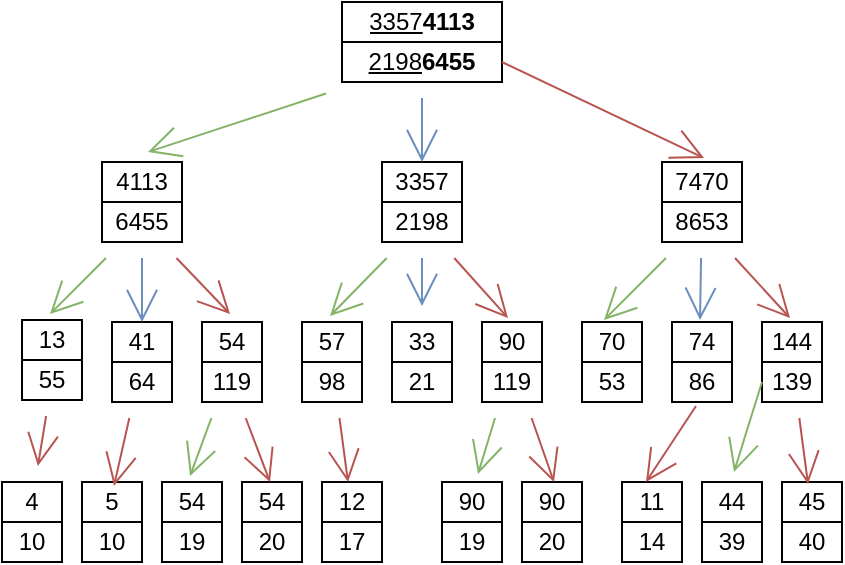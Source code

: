 <mxfile version="15.3.5" type="github">
  <diagram id="dAYgQcbT6BfOUovO4Bs9" name="Page-1">
    <mxGraphModel dx="868" dy="482" grid="1" gridSize="10" guides="1" tooltips="1" connect="1" arrows="1" fold="1" page="1" pageScale="1" pageWidth="240" pageHeight="360" math="0" shadow="0">
      <root>
        <mxCell id="0" />
        <mxCell id="1" parent="0" />
        <mxCell id="z8ccg5G6_Xe8EJRNO6vA-19" value="" style="shape=table;startSize=0;container=1;collapsible=0;childLayout=tableLayout;hachureGap=4;pointerEvents=0;" vertex="1" parent="1">
          <mxGeometry x="30" y="270" width="30" height="40" as="geometry" />
        </mxCell>
        <mxCell id="z8ccg5G6_Xe8EJRNO6vA-20" value="" style="shape=partialRectangle;collapsible=0;dropTarget=0;pointerEvents=0;fillColor=none;top=0;left=0;bottom=0;right=0;points=[[0,0.5],[1,0.5]];portConstraint=eastwest;hachureGap=4;" vertex="1" parent="z8ccg5G6_Xe8EJRNO6vA-19">
          <mxGeometry width="30" height="20" as="geometry" />
        </mxCell>
        <mxCell id="z8ccg5G6_Xe8EJRNO6vA-21" value="4" style="shape=partialRectangle;html=1;whiteSpace=wrap;connectable=0;overflow=hidden;fillColor=none;top=0;left=0;bottom=0;right=0;pointerEvents=1;hachureGap=4;" vertex="1" parent="z8ccg5G6_Xe8EJRNO6vA-20">
          <mxGeometry width="30" height="20" as="geometry">
            <mxRectangle width="30" height="20" as="alternateBounds" />
          </mxGeometry>
        </mxCell>
        <mxCell id="z8ccg5G6_Xe8EJRNO6vA-22" value="" style="shape=partialRectangle;collapsible=0;dropTarget=0;pointerEvents=0;fillColor=none;top=0;left=0;bottom=0;right=0;points=[[0,0.5],[1,0.5]];portConstraint=eastwest;hachureGap=4;" vertex="1" parent="z8ccg5G6_Xe8EJRNO6vA-19">
          <mxGeometry y="20" width="30" height="20" as="geometry" />
        </mxCell>
        <mxCell id="z8ccg5G6_Xe8EJRNO6vA-23" value="10" style="shape=partialRectangle;html=1;whiteSpace=wrap;connectable=0;overflow=hidden;fillColor=none;top=0;left=0;bottom=0;right=0;pointerEvents=1;hachureGap=4;" vertex="1" parent="z8ccg5G6_Xe8EJRNO6vA-22">
          <mxGeometry width="30" height="20" as="geometry">
            <mxRectangle width="30" height="20" as="alternateBounds" />
          </mxGeometry>
        </mxCell>
        <mxCell id="z8ccg5G6_Xe8EJRNO6vA-24" value="" style="shape=table;startSize=0;container=1;collapsible=0;childLayout=tableLayout;hachureGap=4;pointerEvents=0;" vertex="1" parent="1">
          <mxGeometry x="70" y="270" width="30" height="40" as="geometry" />
        </mxCell>
        <mxCell id="z8ccg5G6_Xe8EJRNO6vA-25" value="" style="shape=partialRectangle;collapsible=0;dropTarget=0;pointerEvents=0;fillColor=none;top=0;left=0;bottom=0;right=0;points=[[0,0.5],[1,0.5]];portConstraint=eastwest;hachureGap=4;" vertex="1" parent="z8ccg5G6_Xe8EJRNO6vA-24">
          <mxGeometry width="30" height="20" as="geometry" />
        </mxCell>
        <mxCell id="z8ccg5G6_Xe8EJRNO6vA-26" value="5" style="shape=partialRectangle;html=1;whiteSpace=wrap;connectable=0;overflow=hidden;fillColor=none;top=0;left=0;bottom=0;right=0;pointerEvents=1;hachureGap=4;" vertex="1" parent="z8ccg5G6_Xe8EJRNO6vA-25">
          <mxGeometry width="30" height="20" as="geometry">
            <mxRectangle width="30" height="20" as="alternateBounds" />
          </mxGeometry>
        </mxCell>
        <mxCell id="z8ccg5G6_Xe8EJRNO6vA-27" value="" style="shape=partialRectangle;collapsible=0;dropTarget=0;pointerEvents=0;fillColor=none;top=0;left=0;bottom=0;right=0;points=[[0,0.5],[1,0.5]];portConstraint=eastwest;hachureGap=4;" vertex="1" parent="z8ccg5G6_Xe8EJRNO6vA-24">
          <mxGeometry y="20" width="30" height="20" as="geometry" />
        </mxCell>
        <mxCell id="z8ccg5G6_Xe8EJRNO6vA-28" value="10" style="shape=partialRectangle;html=1;whiteSpace=wrap;connectable=0;overflow=hidden;fillColor=none;top=0;left=0;bottom=0;right=0;pointerEvents=1;hachureGap=4;" vertex="1" parent="z8ccg5G6_Xe8EJRNO6vA-27">
          <mxGeometry width="30" height="20" as="geometry">
            <mxRectangle width="30" height="20" as="alternateBounds" />
          </mxGeometry>
        </mxCell>
        <mxCell id="z8ccg5G6_Xe8EJRNO6vA-29" value="" style="shape=table;startSize=0;container=1;collapsible=0;childLayout=tableLayout;hachureGap=4;pointerEvents=0;" vertex="1" parent="1">
          <mxGeometry x="110" y="270" width="30" height="40" as="geometry" />
        </mxCell>
        <mxCell id="z8ccg5G6_Xe8EJRNO6vA-30" value="" style="shape=partialRectangle;collapsible=0;dropTarget=0;pointerEvents=0;fillColor=none;top=0;left=0;bottom=0;right=0;points=[[0,0.5],[1,0.5]];portConstraint=eastwest;hachureGap=4;" vertex="1" parent="z8ccg5G6_Xe8EJRNO6vA-29">
          <mxGeometry width="30" height="20" as="geometry" />
        </mxCell>
        <mxCell id="z8ccg5G6_Xe8EJRNO6vA-31" value="54" style="shape=partialRectangle;html=1;whiteSpace=wrap;connectable=0;overflow=hidden;fillColor=none;top=0;left=0;bottom=0;right=0;pointerEvents=1;hachureGap=4;" vertex="1" parent="z8ccg5G6_Xe8EJRNO6vA-30">
          <mxGeometry width="30" height="20" as="geometry">
            <mxRectangle width="30" height="20" as="alternateBounds" />
          </mxGeometry>
        </mxCell>
        <mxCell id="z8ccg5G6_Xe8EJRNO6vA-32" value="" style="shape=partialRectangle;collapsible=0;dropTarget=0;pointerEvents=0;fillColor=none;top=0;left=0;bottom=0;right=0;points=[[0,0.5],[1,0.5]];portConstraint=eastwest;hachureGap=4;" vertex="1" parent="z8ccg5G6_Xe8EJRNO6vA-29">
          <mxGeometry y="20" width="30" height="20" as="geometry" />
        </mxCell>
        <mxCell id="z8ccg5G6_Xe8EJRNO6vA-33" value="19" style="shape=partialRectangle;html=1;whiteSpace=wrap;connectable=0;overflow=hidden;fillColor=none;top=0;left=0;bottom=0;right=0;pointerEvents=1;hachureGap=4;" vertex="1" parent="z8ccg5G6_Xe8EJRNO6vA-32">
          <mxGeometry width="30" height="20" as="geometry">
            <mxRectangle width="30" height="20" as="alternateBounds" />
          </mxGeometry>
        </mxCell>
        <mxCell id="z8ccg5G6_Xe8EJRNO6vA-34" value="" style="shape=table;startSize=0;container=1;collapsible=0;childLayout=tableLayout;hachureGap=4;pointerEvents=0;" vertex="1" parent="1">
          <mxGeometry x="150" y="270" width="30" height="40" as="geometry" />
        </mxCell>
        <mxCell id="z8ccg5G6_Xe8EJRNO6vA-35" value="" style="shape=partialRectangle;collapsible=0;dropTarget=0;pointerEvents=0;fillColor=none;top=0;left=0;bottom=0;right=0;points=[[0,0.5],[1,0.5]];portConstraint=eastwest;hachureGap=4;" vertex="1" parent="z8ccg5G6_Xe8EJRNO6vA-34">
          <mxGeometry width="30" height="20" as="geometry" />
        </mxCell>
        <mxCell id="z8ccg5G6_Xe8EJRNO6vA-36" value="54" style="shape=partialRectangle;html=1;whiteSpace=wrap;connectable=0;overflow=hidden;fillColor=none;top=0;left=0;bottom=0;right=0;pointerEvents=1;hachureGap=4;" vertex="1" parent="z8ccg5G6_Xe8EJRNO6vA-35">
          <mxGeometry width="30" height="20" as="geometry">
            <mxRectangle width="30" height="20" as="alternateBounds" />
          </mxGeometry>
        </mxCell>
        <mxCell id="z8ccg5G6_Xe8EJRNO6vA-37" value="" style="shape=partialRectangle;collapsible=0;dropTarget=0;pointerEvents=0;fillColor=none;top=0;left=0;bottom=0;right=0;points=[[0,0.5],[1,0.5]];portConstraint=eastwest;hachureGap=4;" vertex="1" parent="z8ccg5G6_Xe8EJRNO6vA-34">
          <mxGeometry y="20" width="30" height="20" as="geometry" />
        </mxCell>
        <mxCell id="z8ccg5G6_Xe8EJRNO6vA-38" value="20" style="shape=partialRectangle;html=1;whiteSpace=wrap;connectable=0;overflow=hidden;fillColor=none;top=0;left=0;bottom=0;right=0;pointerEvents=1;hachureGap=4;" vertex="1" parent="z8ccg5G6_Xe8EJRNO6vA-37">
          <mxGeometry width="30" height="20" as="geometry">
            <mxRectangle width="30" height="20" as="alternateBounds" />
          </mxGeometry>
        </mxCell>
        <mxCell id="z8ccg5G6_Xe8EJRNO6vA-39" value="" style="shape=table;startSize=0;container=1;collapsible=0;childLayout=tableLayout;hachureGap=4;pointerEvents=0;" vertex="1" parent="1">
          <mxGeometry x="190" y="270" width="30" height="40" as="geometry" />
        </mxCell>
        <mxCell id="z8ccg5G6_Xe8EJRNO6vA-40" value="" style="shape=partialRectangle;collapsible=0;dropTarget=0;pointerEvents=0;fillColor=none;top=0;left=0;bottom=0;right=0;points=[[0,0.5],[1,0.5]];portConstraint=eastwest;hachureGap=4;" vertex="1" parent="z8ccg5G6_Xe8EJRNO6vA-39">
          <mxGeometry width="30" height="20" as="geometry" />
        </mxCell>
        <mxCell id="z8ccg5G6_Xe8EJRNO6vA-41" value="12" style="shape=partialRectangle;html=1;whiteSpace=wrap;connectable=0;overflow=hidden;fillColor=none;top=0;left=0;bottom=0;right=0;pointerEvents=1;hachureGap=4;" vertex="1" parent="z8ccg5G6_Xe8EJRNO6vA-40">
          <mxGeometry width="30" height="20" as="geometry">
            <mxRectangle width="30" height="20" as="alternateBounds" />
          </mxGeometry>
        </mxCell>
        <mxCell id="z8ccg5G6_Xe8EJRNO6vA-42" value="" style="shape=partialRectangle;collapsible=0;dropTarget=0;pointerEvents=0;fillColor=none;top=0;left=0;bottom=0;right=0;points=[[0,0.5],[1,0.5]];portConstraint=eastwest;hachureGap=4;" vertex="1" parent="z8ccg5G6_Xe8EJRNO6vA-39">
          <mxGeometry y="20" width="30" height="20" as="geometry" />
        </mxCell>
        <mxCell id="z8ccg5G6_Xe8EJRNO6vA-43" value="17" style="shape=partialRectangle;html=1;whiteSpace=wrap;connectable=0;overflow=hidden;fillColor=none;top=0;left=0;bottom=0;right=0;pointerEvents=1;hachureGap=4;" vertex="1" parent="z8ccg5G6_Xe8EJRNO6vA-42">
          <mxGeometry width="30" height="20" as="geometry">
            <mxRectangle width="30" height="20" as="alternateBounds" />
          </mxGeometry>
        </mxCell>
        <mxCell id="z8ccg5G6_Xe8EJRNO6vA-44" value="" style="shape=table;startSize=0;container=1;collapsible=0;childLayout=tableLayout;hachureGap=4;pointerEvents=0;" vertex="1" parent="1">
          <mxGeometry x="250" y="270" width="30" height="40" as="geometry" />
        </mxCell>
        <mxCell id="z8ccg5G6_Xe8EJRNO6vA-45" value="" style="shape=partialRectangle;collapsible=0;dropTarget=0;pointerEvents=0;fillColor=none;top=0;left=0;bottom=0;right=0;points=[[0,0.5],[1,0.5]];portConstraint=eastwest;hachureGap=4;" vertex="1" parent="z8ccg5G6_Xe8EJRNO6vA-44">
          <mxGeometry width="30" height="20" as="geometry" />
        </mxCell>
        <mxCell id="z8ccg5G6_Xe8EJRNO6vA-46" value="90" style="shape=partialRectangle;html=1;whiteSpace=wrap;connectable=0;overflow=hidden;fillColor=none;top=0;left=0;bottom=0;right=0;pointerEvents=1;hachureGap=4;" vertex="1" parent="z8ccg5G6_Xe8EJRNO6vA-45">
          <mxGeometry width="30" height="20" as="geometry">
            <mxRectangle width="30" height="20" as="alternateBounds" />
          </mxGeometry>
        </mxCell>
        <mxCell id="z8ccg5G6_Xe8EJRNO6vA-47" value="" style="shape=partialRectangle;collapsible=0;dropTarget=0;pointerEvents=0;fillColor=none;top=0;left=0;bottom=0;right=0;points=[[0,0.5],[1,0.5]];portConstraint=eastwest;hachureGap=4;" vertex="1" parent="z8ccg5G6_Xe8EJRNO6vA-44">
          <mxGeometry y="20" width="30" height="20" as="geometry" />
        </mxCell>
        <mxCell id="z8ccg5G6_Xe8EJRNO6vA-48" value="19" style="shape=partialRectangle;html=1;whiteSpace=wrap;connectable=0;overflow=hidden;fillColor=none;top=0;left=0;bottom=0;right=0;pointerEvents=1;hachureGap=4;" vertex="1" parent="z8ccg5G6_Xe8EJRNO6vA-47">
          <mxGeometry width="30" height="20" as="geometry">
            <mxRectangle width="30" height="20" as="alternateBounds" />
          </mxGeometry>
        </mxCell>
        <mxCell id="z8ccg5G6_Xe8EJRNO6vA-49" value="" style="shape=table;startSize=0;container=1;collapsible=0;childLayout=tableLayout;hachureGap=4;pointerEvents=0;" vertex="1" parent="1">
          <mxGeometry x="290" y="270" width="30" height="40" as="geometry" />
        </mxCell>
        <mxCell id="z8ccg5G6_Xe8EJRNO6vA-50" value="" style="shape=partialRectangle;collapsible=0;dropTarget=0;pointerEvents=0;fillColor=none;top=0;left=0;bottom=0;right=0;points=[[0,0.5],[1,0.5]];portConstraint=eastwest;hachureGap=4;" vertex="1" parent="z8ccg5G6_Xe8EJRNO6vA-49">
          <mxGeometry width="30" height="20" as="geometry" />
        </mxCell>
        <mxCell id="z8ccg5G6_Xe8EJRNO6vA-51" value="90" style="shape=partialRectangle;html=1;whiteSpace=wrap;connectable=0;overflow=hidden;fillColor=none;top=0;left=0;bottom=0;right=0;pointerEvents=1;hachureGap=4;" vertex="1" parent="z8ccg5G6_Xe8EJRNO6vA-50">
          <mxGeometry width="30" height="20" as="geometry">
            <mxRectangle width="30" height="20" as="alternateBounds" />
          </mxGeometry>
        </mxCell>
        <mxCell id="z8ccg5G6_Xe8EJRNO6vA-52" value="" style="shape=partialRectangle;collapsible=0;dropTarget=0;pointerEvents=0;fillColor=none;top=0;left=0;bottom=0;right=0;points=[[0,0.5],[1,0.5]];portConstraint=eastwest;hachureGap=4;" vertex="1" parent="z8ccg5G6_Xe8EJRNO6vA-49">
          <mxGeometry y="20" width="30" height="20" as="geometry" />
        </mxCell>
        <mxCell id="z8ccg5G6_Xe8EJRNO6vA-53" value="20" style="shape=partialRectangle;html=1;whiteSpace=wrap;connectable=0;overflow=hidden;fillColor=none;top=0;left=0;bottom=0;right=0;pointerEvents=1;hachureGap=4;" vertex="1" parent="z8ccg5G6_Xe8EJRNO6vA-52">
          <mxGeometry width="30" height="20" as="geometry">
            <mxRectangle width="30" height="20" as="alternateBounds" />
          </mxGeometry>
        </mxCell>
        <mxCell id="z8ccg5G6_Xe8EJRNO6vA-54" value="" style="shape=table;startSize=0;container=1;collapsible=0;childLayout=tableLayout;hachureGap=4;pointerEvents=0;" vertex="1" parent="1">
          <mxGeometry x="340" y="270" width="30" height="40" as="geometry" />
        </mxCell>
        <mxCell id="z8ccg5G6_Xe8EJRNO6vA-55" value="" style="shape=partialRectangle;collapsible=0;dropTarget=0;pointerEvents=0;fillColor=none;top=0;left=0;bottom=0;right=0;points=[[0,0.5],[1,0.5]];portConstraint=eastwest;hachureGap=4;" vertex="1" parent="z8ccg5G6_Xe8EJRNO6vA-54">
          <mxGeometry width="30" height="20" as="geometry" />
        </mxCell>
        <mxCell id="z8ccg5G6_Xe8EJRNO6vA-56" value="11" style="shape=partialRectangle;html=1;whiteSpace=wrap;connectable=0;overflow=hidden;fillColor=none;top=0;left=0;bottom=0;right=0;pointerEvents=1;hachureGap=4;" vertex="1" parent="z8ccg5G6_Xe8EJRNO6vA-55">
          <mxGeometry width="30" height="20" as="geometry">
            <mxRectangle width="30" height="20" as="alternateBounds" />
          </mxGeometry>
        </mxCell>
        <mxCell id="z8ccg5G6_Xe8EJRNO6vA-57" value="" style="shape=partialRectangle;collapsible=0;dropTarget=0;pointerEvents=0;fillColor=none;top=0;left=0;bottom=0;right=0;points=[[0,0.5],[1,0.5]];portConstraint=eastwest;hachureGap=4;" vertex="1" parent="z8ccg5G6_Xe8EJRNO6vA-54">
          <mxGeometry y="20" width="30" height="20" as="geometry" />
        </mxCell>
        <mxCell id="z8ccg5G6_Xe8EJRNO6vA-58" value="14" style="shape=partialRectangle;html=1;whiteSpace=wrap;connectable=0;overflow=hidden;fillColor=none;top=0;left=0;bottom=0;right=0;pointerEvents=1;hachureGap=4;" vertex="1" parent="z8ccg5G6_Xe8EJRNO6vA-57">
          <mxGeometry width="30" height="20" as="geometry">
            <mxRectangle width="30" height="20" as="alternateBounds" />
          </mxGeometry>
        </mxCell>
        <mxCell id="z8ccg5G6_Xe8EJRNO6vA-59" value="" style="shape=table;startSize=0;container=1;collapsible=0;childLayout=tableLayout;hachureGap=4;pointerEvents=0;" vertex="1" parent="1">
          <mxGeometry x="380" y="270" width="30" height="40" as="geometry" />
        </mxCell>
        <mxCell id="z8ccg5G6_Xe8EJRNO6vA-60" value="" style="shape=partialRectangle;collapsible=0;dropTarget=0;pointerEvents=0;fillColor=none;top=0;left=0;bottom=0;right=0;points=[[0,0.5],[1,0.5]];portConstraint=eastwest;hachureGap=4;" vertex="1" parent="z8ccg5G6_Xe8EJRNO6vA-59">
          <mxGeometry width="30" height="20" as="geometry" />
        </mxCell>
        <mxCell id="z8ccg5G6_Xe8EJRNO6vA-61" value="44" style="shape=partialRectangle;html=1;whiteSpace=wrap;connectable=0;overflow=hidden;fillColor=none;top=0;left=0;bottom=0;right=0;pointerEvents=1;hachureGap=4;" vertex="1" parent="z8ccg5G6_Xe8EJRNO6vA-60">
          <mxGeometry width="30" height="20" as="geometry">
            <mxRectangle width="30" height="20" as="alternateBounds" />
          </mxGeometry>
        </mxCell>
        <mxCell id="z8ccg5G6_Xe8EJRNO6vA-62" value="" style="shape=partialRectangle;collapsible=0;dropTarget=0;pointerEvents=0;fillColor=none;top=0;left=0;bottom=0;right=0;points=[[0,0.5],[1,0.5]];portConstraint=eastwest;hachureGap=4;" vertex="1" parent="z8ccg5G6_Xe8EJRNO6vA-59">
          <mxGeometry y="20" width="30" height="20" as="geometry" />
        </mxCell>
        <mxCell id="z8ccg5G6_Xe8EJRNO6vA-63" value="39" style="shape=partialRectangle;html=1;whiteSpace=wrap;connectable=0;overflow=hidden;fillColor=none;top=0;left=0;bottom=0;right=0;pointerEvents=1;hachureGap=4;" vertex="1" parent="z8ccg5G6_Xe8EJRNO6vA-62">
          <mxGeometry width="30" height="20" as="geometry">
            <mxRectangle width="30" height="20" as="alternateBounds" />
          </mxGeometry>
        </mxCell>
        <mxCell id="z8ccg5G6_Xe8EJRNO6vA-64" value="" style="shape=table;startSize=0;container=1;collapsible=0;childLayout=tableLayout;hachureGap=4;pointerEvents=0;" vertex="1" parent="1">
          <mxGeometry x="420" y="270" width="30" height="40" as="geometry" />
        </mxCell>
        <mxCell id="z8ccg5G6_Xe8EJRNO6vA-65" value="" style="shape=partialRectangle;collapsible=0;dropTarget=0;pointerEvents=0;fillColor=none;top=0;left=0;bottom=0;right=0;points=[[0,0.5],[1,0.5]];portConstraint=eastwest;hachureGap=4;" vertex="1" parent="z8ccg5G6_Xe8EJRNO6vA-64">
          <mxGeometry width="30" height="20" as="geometry" />
        </mxCell>
        <mxCell id="z8ccg5G6_Xe8EJRNO6vA-66" value="45" style="shape=partialRectangle;html=1;whiteSpace=wrap;connectable=0;overflow=hidden;fillColor=none;top=0;left=0;bottom=0;right=0;pointerEvents=1;hachureGap=4;" vertex="1" parent="z8ccg5G6_Xe8EJRNO6vA-65">
          <mxGeometry width="30" height="20" as="geometry">
            <mxRectangle width="30" height="20" as="alternateBounds" />
          </mxGeometry>
        </mxCell>
        <mxCell id="z8ccg5G6_Xe8EJRNO6vA-67" value="" style="shape=partialRectangle;collapsible=0;dropTarget=0;pointerEvents=0;fillColor=none;top=0;left=0;bottom=0;right=0;points=[[0,0.5],[1,0.5]];portConstraint=eastwest;hachureGap=4;" vertex="1" parent="z8ccg5G6_Xe8EJRNO6vA-64">
          <mxGeometry y="20" width="30" height="20" as="geometry" />
        </mxCell>
        <mxCell id="z8ccg5G6_Xe8EJRNO6vA-68" value="40" style="shape=partialRectangle;html=1;whiteSpace=wrap;connectable=0;overflow=hidden;fillColor=none;top=0;left=0;bottom=0;right=0;pointerEvents=1;hachureGap=4;" vertex="1" parent="z8ccg5G6_Xe8EJRNO6vA-67">
          <mxGeometry width="30" height="20" as="geometry">
            <mxRectangle width="30" height="20" as="alternateBounds" />
          </mxGeometry>
        </mxCell>
        <mxCell id="z8ccg5G6_Xe8EJRNO6vA-69" value="" style="shape=table;startSize=0;container=1;collapsible=0;childLayout=tableLayout;hachureGap=4;pointerEvents=0;" vertex="1" parent="1">
          <mxGeometry x="40" y="189" width="30" height="40" as="geometry" />
        </mxCell>
        <mxCell id="z8ccg5G6_Xe8EJRNO6vA-70" value="" style="shape=partialRectangle;collapsible=0;dropTarget=0;pointerEvents=0;fillColor=none;top=0;left=0;bottom=0;right=0;points=[[0,0.5],[1,0.5]];portConstraint=eastwest;hachureGap=4;" vertex="1" parent="z8ccg5G6_Xe8EJRNO6vA-69">
          <mxGeometry width="30" height="20" as="geometry" />
        </mxCell>
        <mxCell id="z8ccg5G6_Xe8EJRNO6vA-71" value="13" style="shape=partialRectangle;html=1;whiteSpace=wrap;connectable=0;overflow=hidden;fillColor=none;top=0;left=0;bottom=0;right=0;pointerEvents=1;hachureGap=4;" vertex="1" parent="z8ccg5G6_Xe8EJRNO6vA-70">
          <mxGeometry width="30" height="20" as="geometry">
            <mxRectangle width="30" height="20" as="alternateBounds" />
          </mxGeometry>
        </mxCell>
        <mxCell id="z8ccg5G6_Xe8EJRNO6vA-72" value="" style="shape=partialRectangle;collapsible=0;dropTarget=0;pointerEvents=0;fillColor=none;top=0;left=0;bottom=0;right=0;points=[[0,0.5],[1,0.5]];portConstraint=eastwest;hachureGap=4;" vertex="1" parent="z8ccg5G6_Xe8EJRNO6vA-69">
          <mxGeometry y="20" width="30" height="20" as="geometry" />
        </mxCell>
        <mxCell id="z8ccg5G6_Xe8EJRNO6vA-73" value="55" style="shape=partialRectangle;html=1;whiteSpace=wrap;connectable=0;overflow=hidden;fillColor=none;top=0;left=0;bottom=0;right=0;pointerEvents=1;hachureGap=4;" vertex="1" parent="z8ccg5G6_Xe8EJRNO6vA-72">
          <mxGeometry width="30" height="20" as="geometry">
            <mxRectangle width="30" height="20" as="alternateBounds" />
          </mxGeometry>
        </mxCell>
        <mxCell id="z8ccg5G6_Xe8EJRNO6vA-183" value="" style="edgeStyle=none;curved=1;rounded=0;orthogonalLoop=1;jettySize=auto;html=1;endArrow=open;startSize=14;endSize=14;sourcePerimeterSpacing=8;targetPerimeterSpacing=8;entryX=0.533;entryY=0.1;entryDx=0;entryDy=0;entryPerimeter=0;fillColor=#f8cecc;strokeColor=#b85450;" edge="1" parent="1" source="z8ccg5G6_Xe8EJRNO6vA-74" target="z8ccg5G6_Xe8EJRNO6vA-25">
          <mxGeometry relative="1" as="geometry" />
        </mxCell>
        <mxCell id="z8ccg5G6_Xe8EJRNO6vA-74" value="" style="shape=table;startSize=0;container=1;collapsible=0;childLayout=tableLayout;hachureGap=4;pointerEvents=0;" vertex="1" parent="1">
          <mxGeometry x="85" y="190" width="30" height="40" as="geometry" />
        </mxCell>
        <mxCell id="z8ccg5G6_Xe8EJRNO6vA-75" value="" style="shape=partialRectangle;collapsible=0;dropTarget=0;pointerEvents=0;fillColor=none;top=0;left=0;bottom=0;right=0;points=[[0,0.5],[1,0.5]];portConstraint=eastwest;hachureGap=4;" vertex="1" parent="z8ccg5G6_Xe8EJRNO6vA-74">
          <mxGeometry width="30" height="20" as="geometry" />
        </mxCell>
        <mxCell id="z8ccg5G6_Xe8EJRNO6vA-76" value="41" style="shape=partialRectangle;html=1;whiteSpace=wrap;connectable=0;overflow=hidden;fillColor=none;top=0;left=0;bottom=0;right=0;pointerEvents=1;hachureGap=4;" vertex="1" parent="z8ccg5G6_Xe8EJRNO6vA-75">
          <mxGeometry width="30" height="20" as="geometry">
            <mxRectangle width="30" height="20" as="alternateBounds" />
          </mxGeometry>
        </mxCell>
        <mxCell id="z8ccg5G6_Xe8EJRNO6vA-77" value="" style="shape=partialRectangle;collapsible=0;dropTarget=0;pointerEvents=0;fillColor=none;top=0;left=0;bottom=0;right=0;points=[[0,0.5],[1,0.5]];portConstraint=eastwest;hachureGap=4;" vertex="1" parent="z8ccg5G6_Xe8EJRNO6vA-74">
          <mxGeometry y="20" width="30" height="20" as="geometry" />
        </mxCell>
        <mxCell id="z8ccg5G6_Xe8EJRNO6vA-78" value="64" style="shape=partialRectangle;html=1;whiteSpace=wrap;connectable=0;overflow=hidden;fillColor=none;top=0;left=0;bottom=0;right=0;pointerEvents=1;hachureGap=4;" vertex="1" parent="z8ccg5G6_Xe8EJRNO6vA-77">
          <mxGeometry width="30" height="20" as="geometry">
            <mxRectangle width="30" height="20" as="alternateBounds" />
          </mxGeometry>
        </mxCell>
        <mxCell id="z8ccg5G6_Xe8EJRNO6vA-184" value="" style="edgeStyle=none;curved=1;rounded=0;orthogonalLoop=1;jettySize=auto;html=1;endArrow=open;startSize=14;endSize=14;sourcePerimeterSpacing=8;targetPerimeterSpacing=8;entryX=0.467;entryY=-0.15;entryDx=0;entryDy=0;entryPerimeter=0;fillColor=#d5e8d4;strokeColor=#82b366;" edge="1" parent="1" source="z8ccg5G6_Xe8EJRNO6vA-79" target="z8ccg5G6_Xe8EJRNO6vA-30">
          <mxGeometry relative="1" as="geometry" />
        </mxCell>
        <mxCell id="z8ccg5G6_Xe8EJRNO6vA-79" value="" style="shape=table;startSize=0;container=1;collapsible=0;childLayout=tableLayout;hachureGap=4;pointerEvents=0;" vertex="1" parent="1">
          <mxGeometry x="130" y="190" width="30" height="40" as="geometry" />
        </mxCell>
        <mxCell id="z8ccg5G6_Xe8EJRNO6vA-80" value="" style="shape=partialRectangle;collapsible=0;dropTarget=0;pointerEvents=0;fillColor=none;top=0;left=0;bottom=0;right=0;points=[[0,0.5],[1,0.5]];portConstraint=eastwest;hachureGap=4;" vertex="1" parent="z8ccg5G6_Xe8EJRNO6vA-79">
          <mxGeometry width="30" height="20" as="geometry" />
        </mxCell>
        <mxCell id="z8ccg5G6_Xe8EJRNO6vA-81" value="54" style="shape=partialRectangle;html=1;whiteSpace=wrap;connectable=0;overflow=hidden;fillColor=none;top=0;left=0;bottom=0;right=0;pointerEvents=1;hachureGap=4;" vertex="1" parent="z8ccg5G6_Xe8EJRNO6vA-80">
          <mxGeometry width="30" height="20" as="geometry">
            <mxRectangle width="30" height="20" as="alternateBounds" />
          </mxGeometry>
        </mxCell>
        <mxCell id="z8ccg5G6_Xe8EJRNO6vA-82" value="" style="shape=partialRectangle;collapsible=0;dropTarget=0;pointerEvents=0;fillColor=none;top=0;left=0;bottom=0;right=0;points=[[0,0.5],[1,0.5]];portConstraint=eastwest;hachureGap=4;" vertex="1" parent="z8ccg5G6_Xe8EJRNO6vA-79">
          <mxGeometry y="20" width="30" height="20" as="geometry" />
        </mxCell>
        <mxCell id="z8ccg5G6_Xe8EJRNO6vA-83" value="119" style="shape=partialRectangle;html=1;whiteSpace=wrap;connectable=0;overflow=hidden;fillColor=none;top=0;left=0;bottom=0;right=0;pointerEvents=1;hachureGap=4;" vertex="1" parent="z8ccg5G6_Xe8EJRNO6vA-82">
          <mxGeometry width="30" height="20" as="geometry">
            <mxRectangle width="30" height="20" as="alternateBounds" />
          </mxGeometry>
        </mxCell>
        <mxCell id="z8ccg5G6_Xe8EJRNO6vA-187" value="" style="edgeStyle=none;curved=1;rounded=0;orthogonalLoop=1;jettySize=auto;html=1;endArrow=open;startSize=14;endSize=14;sourcePerimeterSpacing=8;targetPerimeterSpacing=8;fillColor=#f8cecc;strokeColor=#b85450;" edge="1" parent="1" source="z8ccg5G6_Xe8EJRNO6vA-84">
          <mxGeometry relative="1" as="geometry">
            <mxPoint x="203" y="270" as="targetPoint" />
          </mxGeometry>
        </mxCell>
        <mxCell id="z8ccg5G6_Xe8EJRNO6vA-84" value="" style="shape=table;startSize=0;container=1;collapsible=0;childLayout=tableLayout;hachureGap=4;pointerEvents=0;" vertex="1" parent="1">
          <mxGeometry x="180" y="190" width="30" height="40" as="geometry" />
        </mxCell>
        <mxCell id="z8ccg5G6_Xe8EJRNO6vA-85" value="" style="shape=partialRectangle;collapsible=0;dropTarget=0;pointerEvents=0;fillColor=none;top=0;left=0;bottom=0;right=0;points=[[0,0.5],[1,0.5]];portConstraint=eastwest;hachureGap=4;" vertex="1" parent="z8ccg5G6_Xe8EJRNO6vA-84">
          <mxGeometry width="30" height="20" as="geometry" />
        </mxCell>
        <mxCell id="z8ccg5G6_Xe8EJRNO6vA-86" value="57" style="shape=partialRectangle;html=1;whiteSpace=wrap;connectable=0;overflow=hidden;fillColor=none;top=0;left=0;bottom=0;right=0;pointerEvents=1;hachureGap=4;" vertex="1" parent="z8ccg5G6_Xe8EJRNO6vA-85">
          <mxGeometry width="30" height="20" as="geometry">
            <mxRectangle width="30" height="20" as="alternateBounds" />
          </mxGeometry>
        </mxCell>
        <mxCell id="z8ccg5G6_Xe8EJRNO6vA-87" value="" style="shape=partialRectangle;collapsible=0;dropTarget=0;pointerEvents=0;fillColor=none;top=0;left=0;bottom=0;right=0;points=[[0,0.5],[1,0.5]];portConstraint=eastwest;hachureGap=4;" vertex="1" parent="z8ccg5G6_Xe8EJRNO6vA-84">
          <mxGeometry y="20" width="30" height="20" as="geometry" />
        </mxCell>
        <mxCell id="z8ccg5G6_Xe8EJRNO6vA-88" value="98" style="shape=partialRectangle;html=1;whiteSpace=wrap;connectable=0;overflow=hidden;fillColor=none;top=0;left=0;bottom=0;right=0;pointerEvents=1;hachureGap=4;" vertex="1" parent="z8ccg5G6_Xe8EJRNO6vA-87">
          <mxGeometry width="30" height="20" as="geometry">
            <mxRectangle width="30" height="20" as="alternateBounds" />
          </mxGeometry>
        </mxCell>
        <mxCell id="z8ccg5G6_Xe8EJRNO6vA-89" value="" style="shape=table;startSize=0;container=1;collapsible=0;childLayout=tableLayout;hachureGap=4;pointerEvents=0;" vertex="1" parent="1">
          <mxGeometry x="225" y="190" width="30" height="40" as="geometry" />
        </mxCell>
        <mxCell id="z8ccg5G6_Xe8EJRNO6vA-90" value="" style="shape=partialRectangle;collapsible=0;dropTarget=0;pointerEvents=0;fillColor=none;top=0;left=0;bottom=0;right=0;points=[[0,0.5],[1,0.5]];portConstraint=eastwest;hachureGap=4;" vertex="1" parent="z8ccg5G6_Xe8EJRNO6vA-89">
          <mxGeometry width="30" height="20" as="geometry" />
        </mxCell>
        <mxCell id="z8ccg5G6_Xe8EJRNO6vA-91" value="33" style="shape=partialRectangle;html=1;whiteSpace=wrap;connectable=0;overflow=hidden;fillColor=none;top=0;left=0;bottom=0;right=0;pointerEvents=1;hachureGap=4;" vertex="1" parent="z8ccg5G6_Xe8EJRNO6vA-90">
          <mxGeometry width="30" height="20" as="geometry">
            <mxRectangle width="30" height="20" as="alternateBounds" />
          </mxGeometry>
        </mxCell>
        <mxCell id="z8ccg5G6_Xe8EJRNO6vA-92" value="" style="shape=partialRectangle;collapsible=0;dropTarget=0;pointerEvents=0;fillColor=none;top=0;left=0;bottom=0;right=0;points=[[0,0.5],[1,0.5]];portConstraint=eastwest;hachureGap=4;" vertex="1" parent="z8ccg5G6_Xe8EJRNO6vA-89">
          <mxGeometry y="20" width="30" height="20" as="geometry" />
        </mxCell>
        <mxCell id="z8ccg5G6_Xe8EJRNO6vA-93" value="21" style="shape=partialRectangle;html=1;whiteSpace=wrap;connectable=0;overflow=hidden;fillColor=none;top=0;left=0;bottom=0;right=0;pointerEvents=1;hachureGap=4;" vertex="1" parent="z8ccg5G6_Xe8EJRNO6vA-92">
          <mxGeometry width="30" height="20" as="geometry">
            <mxRectangle width="30" height="20" as="alternateBounds" />
          </mxGeometry>
        </mxCell>
        <mxCell id="z8ccg5G6_Xe8EJRNO6vA-188" value="" style="edgeStyle=none;curved=1;rounded=0;orthogonalLoop=1;jettySize=auto;html=1;endArrow=open;startSize=14;endSize=14;sourcePerimeterSpacing=8;targetPerimeterSpacing=8;entryX=0.533;entryY=0;entryDx=0;entryDy=0;entryPerimeter=0;fillColor=#f8cecc;strokeColor=#b85450;" edge="1" parent="1" source="z8ccg5G6_Xe8EJRNO6vA-94" target="z8ccg5G6_Xe8EJRNO6vA-50">
          <mxGeometry relative="1" as="geometry" />
        </mxCell>
        <mxCell id="z8ccg5G6_Xe8EJRNO6vA-189" value="" style="edgeStyle=none;curved=1;rounded=0;orthogonalLoop=1;jettySize=auto;html=1;endArrow=open;startSize=14;endSize=14;sourcePerimeterSpacing=8;targetPerimeterSpacing=8;entryX=0.6;entryY=-0.2;entryDx=0;entryDy=0;entryPerimeter=0;fillColor=#d5e8d4;strokeColor=#82b366;" edge="1" parent="1" source="z8ccg5G6_Xe8EJRNO6vA-94" target="z8ccg5G6_Xe8EJRNO6vA-45">
          <mxGeometry relative="1" as="geometry" />
        </mxCell>
        <mxCell id="z8ccg5G6_Xe8EJRNO6vA-94" value="" style="shape=table;startSize=0;container=1;collapsible=0;childLayout=tableLayout;hachureGap=4;pointerEvents=0;" vertex="1" parent="1">
          <mxGeometry x="270" y="190" width="30" height="40" as="geometry" />
        </mxCell>
        <mxCell id="z8ccg5G6_Xe8EJRNO6vA-95" value="" style="shape=partialRectangle;collapsible=0;dropTarget=0;pointerEvents=0;fillColor=none;top=0;left=0;bottom=0;right=0;points=[[0,0.5],[1,0.5]];portConstraint=eastwest;hachureGap=4;" vertex="1" parent="z8ccg5G6_Xe8EJRNO6vA-94">
          <mxGeometry width="30" height="20" as="geometry" />
        </mxCell>
        <mxCell id="z8ccg5G6_Xe8EJRNO6vA-96" value="90" style="shape=partialRectangle;html=1;whiteSpace=wrap;connectable=0;overflow=hidden;fillColor=none;top=0;left=0;bottom=0;right=0;pointerEvents=1;hachureGap=4;" vertex="1" parent="z8ccg5G6_Xe8EJRNO6vA-95">
          <mxGeometry width="30" height="20" as="geometry">
            <mxRectangle width="30" height="20" as="alternateBounds" />
          </mxGeometry>
        </mxCell>
        <mxCell id="z8ccg5G6_Xe8EJRNO6vA-97" value="" style="shape=partialRectangle;collapsible=0;dropTarget=0;pointerEvents=0;fillColor=none;top=0;left=0;bottom=0;right=0;points=[[0,0.5],[1,0.5]];portConstraint=eastwest;hachureGap=4;" vertex="1" parent="z8ccg5G6_Xe8EJRNO6vA-94">
          <mxGeometry y="20" width="30" height="20" as="geometry" />
        </mxCell>
        <mxCell id="z8ccg5G6_Xe8EJRNO6vA-98" value="119" style="shape=partialRectangle;html=1;whiteSpace=wrap;connectable=0;overflow=hidden;fillColor=none;top=0;left=0;bottom=0;right=0;pointerEvents=1;hachureGap=4;" vertex="1" parent="z8ccg5G6_Xe8EJRNO6vA-97">
          <mxGeometry width="30" height="20" as="geometry">
            <mxRectangle width="30" height="20" as="alternateBounds" />
          </mxGeometry>
        </mxCell>
        <mxCell id="z8ccg5G6_Xe8EJRNO6vA-99" value="" style="shape=table;startSize=0;container=1;collapsible=0;childLayout=tableLayout;hachureGap=4;pointerEvents=0;" vertex="1" parent="1">
          <mxGeometry x="320" y="190" width="30" height="40" as="geometry" />
        </mxCell>
        <mxCell id="z8ccg5G6_Xe8EJRNO6vA-100" value="" style="shape=partialRectangle;collapsible=0;dropTarget=0;pointerEvents=0;fillColor=none;top=0;left=0;bottom=0;right=0;points=[[0,0.5],[1,0.5]];portConstraint=eastwest;hachureGap=4;" vertex="1" parent="z8ccg5G6_Xe8EJRNO6vA-99">
          <mxGeometry width="30" height="20" as="geometry" />
        </mxCell>
        <mxCell id="z8ccg5G6_Xe8EJRNO6vA-101" value="70" style="shape=partialRectangle;html=1;whiteSpace=wrap;connectable=0;overflow=hidden;fillColor=none;top=0;left=0;bottom=0;right=0;pointerEvents=1;hachureGap=4;" vertex="1" parent="z8ccg5G6_Xe8EJRNO6vA-100">
          <mxGeometry width="30" height="20" as="geometry">
            <mxRectangle width="30" height="20" as="alternateBounds" />
          </mxGeometry>
        </mxCell>
        <mxCell id="z8ccg5G6_Xe8EJRNO6vA-102" value="" style="shape=partialRectangle;collapsible=0;dropTarget=0;pointerEvents=0;fillColor=none;top=0;left=0;bottom=0;right=0;points=[[0,0.5],[1,0.5]];portConstraint=eastwest;hachureGap=4;" vertex="1" parent="z8ccg5G6_Xe8EJRNO6vA-99">
          <mxGeometry y="20" width="30" height="20" as="geometry" />
        </mxCell>
        <mxCell id="z8ccg5G6_Xe8EJRNO6vA-103" value="53" style="shape=partialRectangle;html=1;whiteSpace=wrap;connectable=0;overflow=hidden;fillColor=none;top=0;left=0;bottom=0;right=0;pointerEvents=1;hachureGap=4;" vertex="1" parent="z8ccg5G6_Xe8EJRNO6vA-102">
          <mxGeometry width="30" height="20" as="geometry">
            <mxRectangle width="30" height="20" as="alternateBounds" />
          </mxGeometry>
        </mxCell>
        <mxCell id="z8ccg5G6_Xe8EJRNO6vA-104" value="" style="shape=table;startSize=0;container=1;collapsible=0;childLayout=tableLayout;hachureGap=4;pointerEvents=0;" vertex="1" parent="1">
          <mxGeometry x="365" y="190" width="30" height="40" as="geometry" />
        </mxCell>
        <mxCell id="z8ccg5G6_Xe8EJRNO6vA-105" value="" style="shape=partialRectangle;collapsible=0;dropTarget=0;pointerEvents=0;fillColor=none;top=0;left=0;bottom=0;right=0;points=[[0,0.5],[1,0.5]];portConstraint=eastwest;hachureGap=4;" vertex="1" parent="z8ccg5G6_Xe8EJRNO6vA-104">
          <mxGeometry width="30" height="20" as="geometry" />
        </mxCell>
        <mxCell id="z8ccg5G6_Xe8EJRNO6vA-106" value="74" style="shape=partialRectangle;html=1;whiteSpace=wrap;connectable=0;overflow=hidden;fillColor=none;top=0;left=0;bottom=0;right=0;pointerEvents=1;hachureGap=4;" vertex="1" parent="z8ccg5G6_Xe8EJRNO6vA-105">
          <mxGeometry width="30" height="20" as="geometry">
            <mxRectangle width="30" height="20" as="alternateBounds" />
          </mxGeometry>
        </mxCell>
        <mxCell id="z8ccg5G6_Xe8EJRNO6vA-107" value="" style="shape=partialRectangle;collapsible=0;dropTarget=0;pointerEvents=0;fillColor=none;top=0;left=0;bottom=0;right=0;points=[[0,0.5],[1,0.5]];portConstraint=eastwest;hachureGap=4;" vertex="1" parent="z8ccg5G6_Xe8EJRNO6vA-104">
          <mxGeometry y="20" width="30" height="20" as="geometry" />
        </mxCell>
        <mxCell id="z8ccg5G6_Xe8EJRNO6vA-108" value="86" style="shape=partialRectangle;html=1;whiteSpace=wrap;connectable=0;overflow=hidden;fillColor=none;top=0;left=0;bottom=0;right=0;pointerEvents=1;hachureGap=4;" vertex="1" parent="z8ccg5G6_Xe8EJRNO6vA-107">
          <mxGeometry width="30" height="20" as="geometry">
            <mxRectangle width="30" height="20" as="alternateBounds" />
          </mxGeometry>
        </mxCell>
        <mxCell id="z8ccg5G6_Xe8EJRNO6vA-193" value="" style="edgeStyle=none;curved=1;rounded=0;orthogonalLoop=1;jettySize=auto;html=1;endArrow=open;startSize=14;endSize=14;sourcePerimeterSpacing=8;targetPerimeterSpacing=8;fillColor=#f8cecc;strokeColor=#b85450;entryX=0.433;entryY=0.05;entryDx=0;entryDy=0;entryPerimeter=0;" edge="1" parent="1" source="z8ccg5G6_Xe8EJRNO6vA-109" target="z8ccg5G6_Xe8EJRNO6vA-65">
          <mxGeometry relative="1" as="geometry">
            <mxPoint x="417" y="270" as="targetPoint" />
          </mxGeometry>
        </mxCell>
        <mxCell id="z8ccg5G6_Xe8EJRNO6vA-109" value="" style="shape=table;startSize=0;container=1;collapsible=0;childLayout=tableLayout;hachureGap=4;pointerEvents=0;" vertex="1" parent="1">
          <mxGeometry x="410" y="190" width="30" height="40" as="geometry" />
        </mxCell>
        <mxCell id="z8ccg5G6_Xe8EJRNO6vA-110" value="" style="shape=partialRectangle;collapsible=0;dropTarget=0;pointerEvents=0;fillColor=none;top=0;left=0;bottom=0;right=0;points=[[0,0.5],[1,0.5]];portConstraint=eastwest;hachureGap=4;" vertex="1" parent="z8ccg5G6_Xe8EJRNO6vA-109">
          <mxGeometry width="30" height="20" as="geometry" />
        </mxCell>
        <mxCell id="z8ccg5G6_Xe8EJRNO6vA-111" value="144" style="shape=partialRectangle;html=1;whiteSpace=wrap;connectable=0;overflow=hidden;fillColor=none;top=0;left=0;bottom=0;right=0;pointerEvents=1;hachureGap=4;" vertex="1" parent="z8ccg5G6_Xe8EJRNO6vA-110">
          <mxGeometry width="30" height="20" as="geometry">
            <mxRectangle width="30" height="20" as="alternateBounds" />
          </mxGeometry>
        </mxCell>
        <mxCell id="z8ccg5G6_Xe8EJRNO6vA-112" value="" style="shape=partialRectangle;collapsible=0;dropTarget=0;pointerEvents=0;fillColor=none;top=0;left=0;bottom=0;right=0;points=[[0,0.5],[1,0.5]];portConstraint=eastwest;hachureGap=4;" vertex="1" parent="z8ccg5G6_Xe8EJRNO6vA-109">
          <mxGeometry y="20" width="30" height="20" as="geometry" />
        </mxCell>
        <mxCell id="z8ccg5G6_Xe8EJRNO6vA-113" value="139" style="shape=partialRectangle;html=1;whiteSpace=wrap;connectable=0;overflow=hidden;fillColor=none;top=0;left=0;bottom=0;right=0;pointerEvents=1;hachureGap=4;" vertex="1" parent="z8ccg5G6_Xe8EJRNO6vA-112">
          <mxGeometry width="30" height="20" as="geometry">
            <mxRectangle width="30" height="20" as="alternateBounds" />
          </mxGeometry>
        </mxCell>
        <mxCell id="z8ccg5G6_Xe8EJRNO6vA-180" value="" style="edgeStyle=none;curved=1;rounded=0;orthogonalLoop=1;jettySize=auto;html=1;endArrow=open;startSize=14;endSize=14;sourcePerimeterSpacing=8;targetPerimeterSpacing=8;fillColor=#dae8fc;strokeColor=#6c8ebf;" edge="1" parent="1" source="z8ccg5G6_Xe8EJRNO6vA-115">
          <mxGeometry relative="1" as="geometry">
            <mxPoint x="100" y="190" as="targetPoint" />
          </mxGeometry>
        </mxCell>
        <mxCell id="z8ccg5G6_Xe8EJRNO6vA-115" value="" style="shape=table;startSize=0;container=1;collapsible=0;childLayout=tableLayout;hachureGap=4;pointerEvents=0;" vertex="1" parent="1">
          <mxGeometry x="80" y="110" width="40" height="40" as="geometry" />
        </mxCell>
        <mxCell id="z8ccg5G6_Xe8EJRNO6vA-116" value="" style="shape=partialRectangle;collapsible=0;dropTarget=0;pointerEvents=0;fillColor=none;top=0;left=0;bottom=0;right=0;points=[[0,0.5],[1,0.5]];portConstraint=eastwest;hachureGap=4;" vertex="1" parent="z8ccg5G6_Xe8EJRNO6vA-115">
          <mxGeometry width="40" height="20" as="geometry" />
        </mxCell>
        <mxCell id="z8ccg5G6_Xe8EJRNO6vA-117" value="4113" style="shape=partialRectangle;html=1;whiteSpace=wrap;connectable=0;overflow=hidden;fillColor=none;top=0;left=0;bottom=0;right=0;pointerEvents=1;hachureGap=4;" vertex="1" parent="z8ccg5G6_Xe8EJRNO6vA-116">
          <mxGeometry width="40" height="20" as="geometry">
            <mxRectangle width="40" height="20" as="alternateBounds" />
          </mxGeometry>
        </mxCell>
        <mxCell id="z8ccg5G6_Xe8EJRNO6vA-118" value="" style="shape=partialRectangle;collapsible=0;dropTarget=0;pointerEvents=0;fillColor=none;top=0;left=0;bottom=0;right=0;points=[[0,0.5],[1,0.5]];portConstraint=eastwest;hachureGap=4;" vertex="1" parent="z8ccg5G6_Xe8EJRNO6vA-115">
          <mxGeometry y="20" width="40" height="20" as="geometry" />
        </mxCell>
        <mxCell id="z8ccg5G6_Xe8EJRNO6vA-119" value="6455" style="shape=partialRectangle;html=1;whiteSpace=wrap;connectable=0;overflow=hidden;fillColor=none;top=0;left=0;bottom=0;right=0;pointerEvents=1;hachureGap=4;" vertex="1" parent="z8ccg5G6_Xe8EJRNO6vA-118">
          <mxGeometry width="40" height="20" as="geometry">
            <mxRectangle width="40" height="20" as="alternateBounds" />
          </mxGeometry>
        </mxCell>
        <mxCell id="z8ccg5G6_Xe8EJRNO6vA-179" value="" style="edgeStyle=none;curved=1;rounded=0;orthogonalLoop=1;jettySize=auto;html=1;endArrow=open;startSize=14;endSize=14;sourcePerimeterSpacing=8;targetPerimeterSpacing=8;fillColor=#dae8fc;strokeColor=#6c8ebf;" edge="1" parent="1" source="z8ccg5G6_Xe8EJRNO6vA-150" target="z8ccg5G6_Xe8EJRNO6vA-90">
          <mxGeometry relative="1" as="geometry" />
        </mxCell>
        <mxCell id="z8ccg5G6_Xe8EJRNO6vA-150" value="" style="shape=table;startSize=0;container=1;collapsible=0;childLayout=tableLayout;hachureGap=4;pointerEvents=0;" vertex="1" parent="1">
          <mxGeometry x="220" y="110" width="40" height="40" as="geometry" />
        </mxCell>
        <mxCell id="z8ccg5G6_Xe8EJRNO6vA-151" value="" style="shape=partialRectangle;collapsible=0;dropTarget=0;pointerEvents=0;fillColor=none;top=0;left=0;bottom=0;right=0;points=[[0,0.5],[1,0.5]];portConstraint=eastwest;hachureGap=4;" vertex="1" parent="z8ccg5G6_Xe8EJRNO6vA-150">
          <mxGeometry width="40" height="20" as="geometry" />
        </mxCell>
        <mxCell id="z8ccg5G6_Xe8EJRNO6vA-152" value="3357" style="shape=partialRectangle;html=1;whiteSpace=wrap;connectable=0;overflow=hidden;fillColor=none;top=0;left=0;bottom=0;right=0;pointerEvents=1;hachureGap=4;" vertex="1" parent="z8ccg5G6_Xe8EJRNO6vA-151">
          <mxGeometry width="40" height="20" as="geometry">
            <mxRectangle width="40" height="20" as="alternateBounds" />
          </mxGeometry>
        </mxCell>
        <mxCell id="z8ccg5G6_Xe8EJRNO6vA-153" value="" style="shape=partialRectangle;collapsible=0;dropTarget=0;pointerEvents=0;fillColor=none;top=0;left=0;bottom=0;right=0;points=[[0,0.5],[1,0.5]];portConstraint=eastwest;hachureGap=4;" vertex="1" parent="z8ccg5G6_Xe8EJRNO6vA-150">
          <mxGeometry y="20" width="40" height="20" as="geometry" />
        </mxCell>
        <mxCell id="z8ccg5G6_Xe8EJRNO6vA-154" value="2198" style="shape=partialRectangle;html=1;whiteSpace=wrap;connectable=0;overflow=hidden;fillColor=none;top=0;left=0;bottom=0;right=0;pointerEvents=1;hachureGap=4;" vertex="1" parent="z8ccg5G6_Xe8EJRNO6vA-153">
          <mxGeometry width="40" height="20" as="geometry">
            <mxRectangle width="40" height="20" as="alternateBounds" />
          </mxGeometry>
        </mxCell>
        <mxCell id="z8ccg5G6_Xe8EJRNO6vA-178" value="" style="edgeStyle=none;curved=1;rounded=0;orthogonalLoop=1;jettySize=auto;html=1;endArrow=open;startSize=14;endSize=14;sourcePerimeterSpacing=8;targetPerimeterSpacing=8;entryX=0.467;entryY=-0.05;entryDx=0;entryDy=0;entryPerimeter=0;fillColor=#dae8fc;strokeColor=#6c8ebf;" edge="1" parent="1" source="z8ccg5G6_Xe8EJRNO6vA-155" target="z8ccg5G6_Xe8EJRNO6vA-105">
          <mxGeometry relative="1" as="geometry" />
        </mxCell>
        <mxCell id="z8ccg5G6_Xe8EJRNO6vA-155" value="" style="shape=table;startSize=0;container=1;collapsible=0;childLayout=tableLayout;hachureGap=4;pointerEvents=0;" vertex="1" parent="1">
          <mxGeometry x="360" y="110" width="40" height="40" as="geometry" />
        </mxCell>
        <mxCell id="z8ccg5G6_Xe8EJRNO6vA-156" value="" style="shape=partialRectangle;collapsible=0;dropTarget=0;pointerEvents=0;fillColor=none;top=0;left=0;bottom=0;right=0;points=[[0,0.5],[1,0.5]];portConstraint=eastwest;hachureGap=4;" vertex="1" parent="z8ccg5G6_Xe8EJRNO6vA-155">
          <mxGeometry width="40" height="20" as="geometry" />
        </mxCell>
        <mxCell id="z8ccg5G6_Xe8EJRNO6vA-157" value="7470" style="shape=partialRectangle;html=1;whiteSpace=wrap;connectable=0;overflow=hidden;fillColor=none;top=0;left=0;bottom=0;right=0;pointerEvents=1;hachureGap=4;" vertex="1" parent="z8ccg5G6_Xe8EJRNO6vA-156">
          <mxGeometry width="40" height="20" as="geometry">
            <mxRectangle width="40" height="20" as="alternateBounds" />
          </mxGeometry>
        </mxCell>
        <mxCell id="z8ccg5G6_Xe8EJRNO6vA-158" value="" style="shape=partialRectangle;collapsible=0;dropTarget=0;pointerEvents=0;fillColor=none;top=0;left=0;bottom=0;right=0;points=[[0,0.5],[1,0.5]];portConstraint=eastwest;hachureGap=4;" vertex="1" parent="z8ccg5G6_Xe8EJRNO6vA-155">
          <mxGeometry y="20" width="40" height="20" as="geometry" />
        </mxCell>
        <mxCell id="z8ccg5G6_Xe8EJRNO6vA-159" value="8653" style="shape=partialRectangle;html=1;whiteSpace=wrap;connectable=0;overflow=hidden;fillColor=none;top=0;left=0;bottom=0;right=0;pointerEvents=1;hachureGap=4;" vertex="1" parent="z8ccg5G6_Xe8EJRNO6vA-158">
          <mxGeometry width="40" height="20" as="geometry">
            <mxRectangle width="40" height="20" as="alternateBounds" />
          </mxGeometry>
        </mxCell>
        <mxCell id="z8ccg5G6_Xe8EJRNO6vA-170" value="" style="edgeStyle=none;curved=1;rounded=0;orthogonalLoop=1;jettySize=auto;html=1;endArrow=open;startSize=14;endSize=14;sourcePerimeterSpacing=8;targetPerimeterSpacing=8;fillColor=#dae8fc;strokeColor=#6c8ebf;" edge="1" parent="1" source="z8ccg5G6_Xe8EJRNO6vA-160">
          <mxGeometry relative="1" as="geometry">
            <mxPoint x="240" y="110" as="targetPoint" />
          </mxGeometry>
        </mxCell>
        <mxCell id="z8ccg5G6_Xe8EJRNO6vA-160" value="" style="shape=table;startSize=0;container=1;collapsible=0;childLayout=tableLayout;hachureGap=4;pointerEvents=0;" vertex="1" parent="1">
          <mxGeometry x="200" y="30" width="80" height="40" as="geometry" />
        </mxCell>
        <mxCell id="z8ccg5G6_Xe8EJRNO6vA-161" value="" style="shape=partialRectangle;collapsible=0;dropTarget=0;pointerEvents=0;fillColor=none;top=0;left=0;bottom=0;right=0;points=[[0,0.5],[1,0.5]];portConstraint=eastwest;hachureGap=4;" vertex="1" parent="z8ccg5G6_Xe8EJRNO6vA-160">
          <mxGeometry width="80" height="20" as="geometry" />
        </mxCell>
        <mxCell id="z8ccg5G6_Xe8EJRNO6vA-162" value="&lt;u&gt;3357&lt;/u&gt;&lt;b&gt;4113&lt;/b&gt;" style="shape=partialRectangle;html=1;whiteSpace=wrap;connectable=0;overflow=hidden;fillColor=none;top=0;left=0;bottom=0;right=0;pointerEvents=1;hachureGap=4;" vertex="1" parent="z8ccg5G6_Xe8EJRNO6vA-161">
          <mxGeometry width="80" height="20" as="geometry">
            <mxRectangle width="80" height="20" as="alternateBounds" />
          </mxGeometry>
        </mxCell>
        <mxCell id="z8ccg5G6_Xe8EJRNO6vA-163" value="" style="shape=partialRectangle;collapsible=0;dropTarget=0;pointerEvents=0;fillColor=none;top=0;left=0;bottom=0;right=0;points=[[0,0.5],[1,0.5]];portConstraint=eastwest;hachureGap=4;" vertex="1" parent="z8ccg5G6_Xe8EJRNO6vA-160">
          <mxGeometry y="20" width="80" height="20" as="geometry" />
        </mxCell>
        <mxCell id="z8ccg5G6_Xe8EJRNO6vA-164" value="&lt;u&gt;2198&lt;/u&gt;&lt;b&gt;6455&lt;/b&gt;" style="shape=partialRectangle;html=1;whiteSpace=wrap;connectable=0;overflow=hidden;fillColor=none;top=0;left=0;bottom=0;right=0;pointerEvents=1;hachureGap=4;" vertex="1" parent="z8ccg5G6_Xe8EJRNO6vA-163">
          <mxGeometry width="80" height="20" as="geometry">
            <mxRectangle width="80" height="20" as="alternateBounds" />
          </mxGeometry>
        </mxCell>
        <mxCell id="z8ccg5G6_Xe8EJRNO6vA-168" style="edgeStyle=none;curved=1;rounded=0;orthogonalLoop=1;jettySize=auto;html=1;entryX=0.575;entryY=-0.25;entryDx=0;entryDy=0;entryPerimeter=0;endArrow=open;startSize=14;endSize=14;sourcePerimeterSpacing=8;targetPerimeterSpacing=8;fillColor=#d5e8d4;strokeColor=#82b366;" edge="1" parent="1" source="z8ccg5G6_Xe8EJRNO6vA-163" target="z8ccg5G6_Xe8EJRNO6vA-116">
          <mxGeometry relative="1" as="geometry" />
        </mxCell>
        <mxCell id="z8ccg5G6_Xe8EJRNO6vA-169" style="edgeStyle=none;curved=1;rounded=0;orthogonalLoop=1;jettySize=auto;html=1;exitX=1;exitY=0.5;exitDx=0;exitDy=0;entryX=0.525;entryY=-0.1;entryDx=0;entryDy=0;entryPerimeter=0;endArrow=open;startSize=14;endSize=14;sourcePerimeterSpacing=8;targetPerimeterSpacing=8;fillColor=#f8cecc;strokeColor=#b85450;" edge="1" parent="1" source="z8ccg5G6_Xe8EJRNO6vA-163" target="z8ccg5G6_Xe8EJRNO6vA-156">
          <mxGeometry relative="1" as="geometry" />
        </mxCell>
        <mxCell id="z8ccg5G6_Xe8EJRNO6vA-171" style="edgeStyle=none;curved=1;rounded=0;orthogonalLoop=1;jettySize=auto;html=1;entryX=0.467;entryY=-0.15;entryDx=0;entryDy=0;entryPerimeter=0;endArrow=open;startSize=14;endSize=14;sourcePerimeterSpacing=8;targetPerimeterSpacing=8;fillColor=#d5e8d4;strokeColor=#82b366;" edge="1" parent="1" source="z8ccg5G6_Xe8EJRNO6vA-118" target="z8ccg5G6_Xe8EJRNO6vA-70">
          <mxGeometry relative="1" as="geometry" />
        </mxCell>
        <mxCell id="z8ccg5G6_Xe8EJRNO6vA-172" style="edgeStyle=none;curved=1;rounded=0;orthogonalLoop=1;jettySize=auto;html=1;entryX=0.467;entryY=-0.2;entryDx=0;entryDy=0;entryPerimeter=0;endArrow=open;startSize=14;endSize=14;sourcePerimeterSpacing=8;targetPerimeterSpacing=8;fillColor=#f8cecc;strokeColor=#b85450;" edge="1" parent="1" source="z8ccg5G6_Xe8EJRNO6vA-118" target="z8ccg5G6_Xe8EJRNO6vA-80">
          <mxGeometry relative="1" as="geometry" />
        </mxCell>
        <mxCell id="z8ccg5G6_Xe8EJRNO6vA-173" style="edgeStyle=none;curved=1;rounded=0;orthogonalLoop=1;jettySize=auto;html=1;entryX=0.467;entryY=-0.15;entryDx=0;entryDy=0;entryPerimeter=0;endArrow=open;startSize=14;endSize=14;sourcePerimeterSpacing=8;targetPerimeterSpacing=8;fillColor=#d5e8d4;strokeColor=#82b366;" edge="1" parent="1" source="z8ccg5G6_Xe8EJRNO6vA-153" target="z8ccg5G6_Xe8EJRNO6vA-85">
          <mxGeometry relative="1" as="geometry" />
        </mxCell>
        <mxCell id="z8ccg5G6_Xe8EJRNO6vA-174" style="edgeStyle=none;curved=1;rounded=0;orthogonalLoop=1;jettySize=auto;html=1;entryX=0.433;entryY=-0.1;entryDx=0;entryDy=0;entryPerimeter=0;endArrow=open;startSize=14;endSize=14;sourcePerimeterSpacing=8;targetPerimeterSpacing=8;fillColor=#f8cecc;strokeColor=#b85450;" edge="1" parent="1" source="z8ccg5G6_Xe8EJRNO6vA-153" target="z8ccg5G6_Xe8EJRNO6vA-95">
          <mxGeometry relative="1" as="geometry" />
        </mxCell>
        <mxCell id="z8ccg5G6_Xe8EJRNO6vA-175" style="edgeStyle=none;curved=1;rounded=0;orthogonalLoop=1;jettySize=auto;html=1;entryX=0.367;entryY=-0.05;entryDx=0;entryDy=0;entryPerimeter=0;endArrow=open;startSize=14;endSize=14;sourcePerimeterSpacing=8;targetPerimeterSpacing=8;fillColor=#d5e8d4;strokeColor=#82b366;" edge="1" parent="1" source="z8ccg5G6_Xe8EJRNO6vA-158" target="z8ccg5G6_Xe8EJRNO6vA-100">
          <mxGeometry relative="1" as="geometry" />
        </mxCell>
        <mxCell id="z8ccg5G6_Xe8EJRNO6vA-177" style="edgeStyle=none;curved=1;rounded=0;orthogonalLoop=1;jettySize=auto;html=1;endArrow=open;startSize=14;endSize=14;sourcePerimeterSpacing=8;targetPerimeterSpacing=8;entryX=0.467;entryY=-0.1;entryDx=0;entryDy=0;entryPerimeter=0;fillColor=#f8cecc;strokeColor=#b85450;" edge="1" parent="1" source="z8ccg5G6_Xe8EJRNO6vA-158" target="z8ccg5G6_Xe8EJRNO6vA-110">
          <mxGeometry relative="1" as="geometry">
            <mxPoint x="430" y="180" as="targetPoint" />
          </mxGeometry>
        </mxCell>
        <mxCell id="z8ccg5G6_Xe8EJRNO6vA-181" style="edgeStyle=none;curved=1;rounded=0;orthogonalLoop=1;jettySize=auto;html=1;endArrow=open;startSize=14;endSize=14;sourcePerimeterSpacing=8;targetPerimeterSpacing=8;fillColor=#f8cecc;strokeColor=#b85450;" edge="1" parent="1" source="z8ccg5G6_Xe8EJRNO6vA-72" target="z8ccg5G6_Xe8EJRNO6vA-20">
          <mxGeometry relative="1" as="geometry" />
        </mxCell>
        <mxCell id="z8ccg5G6_Xe8EJRNO6vA-185" style="edgeStyle=none;curved=1;rounded=0;orthogonalLoop=1;jettySize=auto;html=1;entryX=0.467;entryY=0;entryDx=0;entryDy=0;entryPerimeter=0;endArrow=open;startSize=14;endSize=14;sourcePerimeterSpacing=8;targetPerimeterSpacing=8;fillColor=#f8cecc;strokeColor=#b85450;" edge="1" parent="1" source="z8ccg5G6_Xe8EJRNO6vA-82" target="z8ccg5G6_Xe8EJRNO6vA-35">
          <mxGeometry relative="1" as="geometry" />
        </mxCell>
        <mxCell id="z8ccg5G6_Xe8EJRNO6vA-190" style="edgeStyle=none;curved=1;rounded=0;orthogonalLoop=1;jettySize=auto;html=1;exitX=0.4;exitY=1.1;exitDx=0;exitDy=0;entryX=0.4;entryY=0;entryDx=0;entryDy=0;entryPerimeter=0;endArrow=open;startSize=14;endSize=14;sourcePerimeterSpacing=8;targetPerimeterSpacing=8;fillColor=#f8cecc;strokeColor=#b85450;exitPerimeter=0;" edge="1" parent="1" source="z8ccg5G6_Xe8EJRNO6vA-107" target="z8ccg5G6_Xe8EJRNO6vA-55">
          <mxGeometry relative="1" as="geometry" />
        </mxCell>
        <mxCell id="z8ccg5G6_Xe8EJRNO6vA-191" style="edgeStyle=none;curved=1;rounded=0;orthogonalLoop=1;jettySize=auto;html=1;exitX=0;exitY=0.5;exitDx=0;exitDy=0;entryX=0.533;entryY=-0.25;entryDx=0;entryDy=0;entryPerimeter=0;endArrow=open;startSize=14;endSize=14;sourcePerimeterSpacing=8;targetPerimeterSpacing=8;fillColor=#d5e8d4;strokeColor=#82b366;" edge="1" parent="1" source="z8ccg5G6_Xe8EJRNO6vA-112" target="z8ccg5G6_Xe8EJRNO6vA-60">
          <mxGeometry relative="1" as="geometry" />
        </mxCell>
      </root>
    </mxGraphModel>
  </diagram>
</mxfile>

